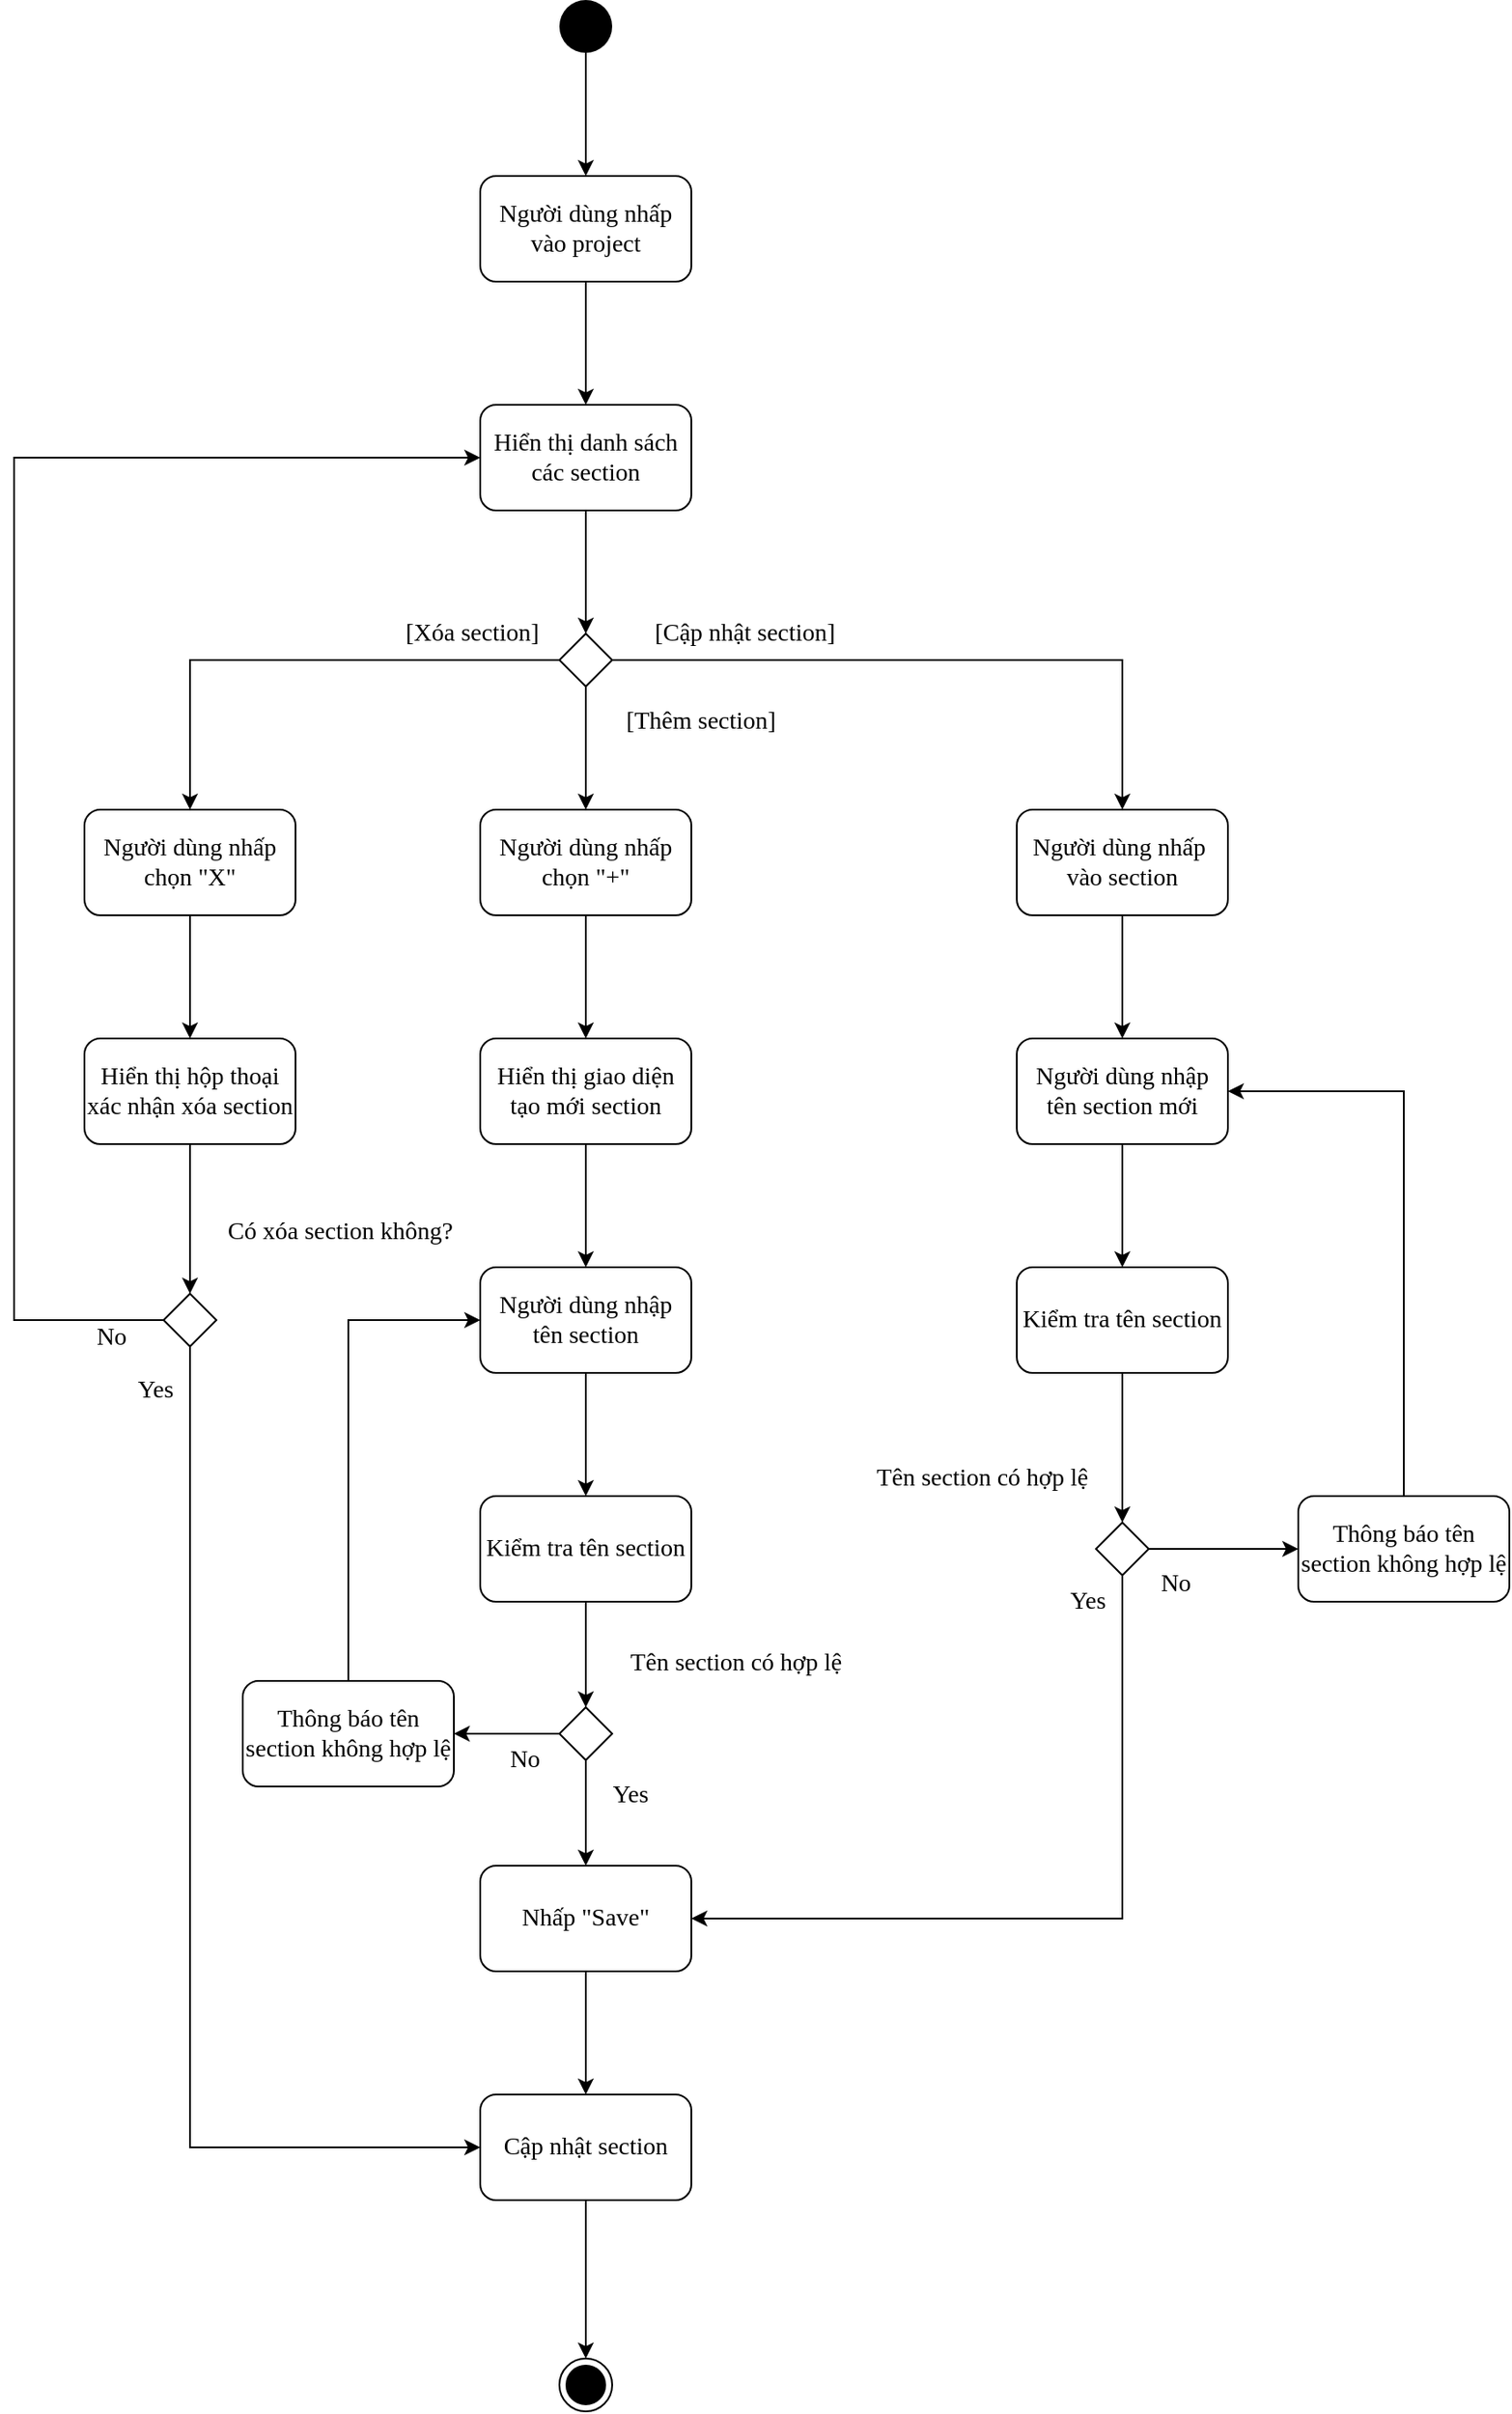 <mxfile version="13.10.0" type="device"><diagram id="bC5VxVnvg5EXG_3CaaLl" name="Page-1"><mxGraphModel dx="970" dy="505" grid="1" gridSize="10" guides="1" tooltips="1" connect="1" arrows="1" fold="1" page="1" pageScale="1" pageWidth="850" pageHeight="1100" math="0" shadow="0"><root><mxCell id="0"/><mxCell id="1" parent="0"/><mxCell id="Myn8w6S_J1inEGxxIqFr-1" style="edgeStyle=orthogonalEdgeStyle;rounded=0;orthogonalLoop=1;jettySize=auto;html=1;fontFamily=Verdana;fontSize=14;" parent="1" source="Myn8w6S_J1inEGxxIqFr-2" target="Myn8w6S_J1inEGxxIqFr-4" edge="1"><mxGeometry relative="1" as="geometry"/></mxCell><mxCell id="Myn8w6S_J1inEGxxIqFr-2" value="" style="ellipse;fillColor=#000000;strokeColor=none;fontFamily=Verdana;fontSize=14;" parent="1" vertex="1"><mxGeometry x="410" y="10" width="30" height="30" as="geometry"/></mxCell><mxCell id="Myn8w6S_J1inEGxxIqFr-3" style="edgeStyle=orthogonalEdgeStyle;rounded=0;orthogonalLoop=1;jettySize=auto;html=1;entryX=0.5;entryY=0;entryDx=0;entryDy=0;fontFamily=Verdana;fontSize=14;" parent="1" source="Myn8w6S_J1inEGxxIqFr-4" target="Myn8w6S_J1inEGxxIqFr-6" edge="1"><mxGeometry relative="1" as="geometry"/></mxCell><mxCell id="Myn8w6S_J1inEGxxIqFr-4" value="Người dùng nhấp vào project" style="rounded=1;whiteSpace=wrap;html=1;fontFamily=Verdana;fontSize=14;" parent="1" vertex="1"><mxGeometry x="365" y="110" width="120" height="60" as="geometry"/></mxCell><mxCell id="Myn8w6S_J1inEGxxIqFr-5" style="edgeStyle=orthogonalEdgeStyle;rounded=0;orthogonalLoop=1;jettySize=auto;html=1;entryX=0.5;entryY=0;entryDx=0;entryDy=0;fontFamily=Verdana;fontSize=14;" parent="1" source="Myn8w6S_J1inEGxxIqFr-6" target="Myn8w6S_J1inEGxxIqFr-10" edge="1"><mxGeometry relative="1" as="geometry"/></mxCell><mxCell id="Myn8w6S_J1inEGxxIqFr-6" value="Hiển thị danh sách các section" style="rounded=1;whiteSpace=wrap;html=1;fontFamily=Verdana;fontSize=14;" parent="1" vertex="1"><mxGeometry x="365" y="240" width="120" height="60" as="geometry"/></mxCell><mxCell id="Myn8w6S_J1inEGxxIqFr-7" style="edgeStyle=orthogonalEdgeStyle;rounded=0;orthogonalLoop=1;jettySize=auto;html=1;entryX=0.5;entryY=0;entryDx=0;entryDy=0;fontFamily=Verdana;fontSize=14;" parent="1" source="Myn8w6S_J1inEGxxIqFr-10" target="Myn8w6S_J1inEGxxIqFr-12" edge="1"><mxGeometry relative="1" as="geometry"/></mxCell><mxCell id="Myn8w6S_J1inEGxxIqFr-8" style="edgeStyle=orthogonalEdgeStyle;rounded=0;orthogonalLoop=1;jettySize=auto;html=1;fontFamily=Verdana;fontSize=14;" parent="1" source="Myn8w6S_J1inEGxxIqFr-10" target="Myn8w6S_J1inEGxxIqFr-34" edge="1"><mxGeometry relative="1" as="geometry"/></mxCell><mxCell id="Myn8w6S_J1inEGxxIqFr-9" style="edgeStyle=orthogonalEdgeStyle;rounded=0;orthogonalLoop=1;jettySize=auto;html=1;entryX=0.5;entryY=0;entryDx=0;entryDy=0;fontFamily=Verdana;fontSize=14;" parent="1" source="Myn8w6S_J1inEGxxIqFr-10" target="Myn8w6S_J1inEGxxIqFr-45" edge="1"><mxGeometry relative="1" as="geometry"/></mxCell><mxCell id="Myn8w6S_J1inEGxxIqFr-10" value="" style="rhombus;whiteSpace=wrap;html=1;fontFamily=Verdana;fontSize=14;" parent="1" vertex="1"><mxGeometry x="410" y="370" width="30" height="30" as="geometry"/></mxCell><mxCell id="Myn8w6S_J1inEGxxIqFr-11" style="edgeStyle=orthogonalEdgeStyle;rounded=0;orthogonalLoop=1;jettySize=auto;html=1;fontFamily=Verdana;fontSize=14;" parent="1" source="Myn8w6S_J1inEGxxIqFr-12" target="Myn8w6S_J1inEGxxIqFr-15" edge="1"><mxGeometry relative="1" as="geometry"/></mxCell><mxCell id="Myn8w6S_J1inEGxxIqFr-12" value="Người dùng nhấp chọn &quot;+&quot;" style="rounded=1;whiteSpace=wrap;html=1;fontFamily=Verdana;fontSize=14;" parent="1" vertex="1"><mxGeometry x="365" y="470" width="120" height="60" as="geometry"/></mxCell><mxCell id="Myn8w6S_J1inEGxxIqFr-13" value="[Thêm section]" style="text;html=1;align=center;verticalAlign=middle;resizable=0;points=[];autosize=1;fontFamily=Verdana;fontSize=14;" parent="1" vertex="1"><mxGeometry x="430" y="410" width="120" height="20" as="geometry"/></mxCell><mxCell id="Myn8w6S_J1inEGxxIqFr-14" style="edgeStyle=orthogonalEdgeStyle;rounded=0;orthogonalLoop=1;jettySize=auto;html=1;fontFamily=Verdana;fontSize=14;" parent="1" source="Myn8w6S_J1inEGxxIqFr-15" target="Myn8w6S_J1inEGxxIqFr-17" edge="1"><mxGeometry relative="1" as="geometry"/></mxCell><mxCell id="Myn8w6S_J1inEGxxIqFr-15" value="Hiển thị giao diện tạo mới section" style="rounded=1;whiteSpace=wrap;html=1;fontFamily=Verdana;fontSize=14;" parent="1" vertex="1"><mxGeometry x="365" y="600" width="120" height="60" as="geometry"/></mxCell><mxCell id="Myn8w6S_J1inEGxxIqFr-16" style="edgeStyle=orthogonalEdgeStyle;rounded=0;orthogonalLoop=1;jettySize=auto;html=1;entryX=0.5;entryY=0;entryDx=0;entryDy=0;fontFamily=Verdana;fontSize=14;" parent="1" source="Myn8w6S_J1inEGxxIqFr-17" target="Myn8w6S_J1inEGxxIqFr-19" edge="1"><mxGeometry relative="1" as="geometry"/></mxCell><mxCell id="Myn8w6S_J1inEGxxIqFr-17" value="Người dùng nhập tên section" style="rounded=1;whiteSpace=wrap;html=1;fontFamily=Verdana;fontSize=14;" parent="1" vertex="1"><mxGeometry x="365" y="730" width="120" height="60" as="geometry"/></mxCell><mxCell id="Myn8w6S_J1inEGxxIqFr-18" style="edgeStyle=orthogonalEdgeStyle;rounded=0;orthogonalLoop=1;jettySize=auto;html=1;entryX=0.5;entryY=0;entryDx=0;entryDy=0;fontFamily=Verdana;fontSize=14;" parent="1" source="Myn8w6S_J1inEGxxIqFr-19" target="Myn8w6S_J1inEGxxIqFr-22" edge="1"><mxGeometry relative="1" as="geometry"/></mxCell><mxCell id="Myn8w6S_J1inEGxxIqFr-19" value="Kiểm tra tên section" style="rounded=1;whiteSpace=wrap;html=1;fontFamily=Verdana;fontSize=14;" parent="1" vertex="1"><mxGeometry x="365" y="860" width="120" height="60" as="geometry"/></mxCell><mxCell id="Myn8w6S_J1inEGxxIqFr-20" style="edgeStyle=orthogonalEdgeStyle;rounded=0;orthogonalLoop=1;jettySize=auto;html=1;entryX=1;entryY=0.5;entryDx=0;entryDy=0;fontFamily=Verdana;fontSize=14;" parent="1" source="Myn8w6S_J1inEGxxIqFr-22" target="Myn8w6S_J1inEGxxIqFr-25" edge="1"><mxGeometry relative="1" as="geometry"/></mxCell><mxCell id="Myn8w6S_J1inEGxxIqFr-21" style="edgeStyle=orthogonalEdgeStyle;rounded=0;orthogonalLoop=1;jettySize=auto;html=1;entryX=0.5;entryY=0;entryDx=0;entryDy=0;fontFamily=Verdana;fontSize=14;" parent="1" source="Myn8w6S_J1inEGxxIqFr-22" target="Myn8w6S_J1inEGxxIqFr-28" edge="1"><mxGeometry relative="1" as="geometry"/></mxCell><mxCell id="Myn8w6S_J1inEGxxIqFr-22" value="" style="rhombus;whiteSpace=wrap;html=1;fontFamily=Verdana;fontSize=14;" parent="1" vertex="1"><mxGeometry x="410" y="980" width="30" height="30" as="geometry"/></mxCell><mxCell id="Myn8w6S_J1inEGxxIqFr-23" value="Tên section có hợp lệ" style="text;html=1;align=center;verticalAlign=middle;resizable=0;points=[];autosize=1;fontFamily=Verdana;fontSize=14;" parent="1" vertex="1"><mxGeometry x="430" y="945" width="160" height="20" as="geometry"/></mxCell><mxCell id="Myn8w6S_J1inEGxxIqFr-24" style="edgeStyle=orthogonalEdgeStyle;rounded=0;orthogonalLoop=1;jettySize=auto;html=1;entryX=0;entryY=0.5;entryDx=0;entryDy=0;fontFamily=Verdana;fontSize=14;" parent="1" source="Myn8w6S_J1inEGxxIqFr-25" target="Myn8w6S_J1inEGxxIqFr-17" edge="1"><mxGeometry relative="1" as="geometry"><Array as="points"><mxPoint x="290" y="760"/></Array></mxGeometry></mxCell><mxCell id="Myn8w6S_J1inEGxxIqFr-25" value="Thông báo tên section không hợp lệ" style="rounded=1;whiteSpace=wrap;html=1;fontFamily=Verdana;fontSize=14;" parent="1" vertex="1"><mxGeometry x="230" y="965" width="120" height="60" as="geometry"/></mxCell><mxCell id="Myn8w6S_J1inEGxxIqFr-26" value="No" style="text;html=1;align=center;verticalAlign=middle;resizable=0;points=[];autosize=1;fontFamily=Verdana;fontSize=14;" parent="1" vertex="1"><mxGeometry x="375" y="1000" width="30" height="20" as="geometry"/></mxCell><mxCell id="Myn8w6S_J1inEGxxIqFr-27" style="edgeStyle=orthogonalEdgeStyle;rounded=0;orthogonalLoop=1;jettySize=auto;html=1;fontFamily=Verdana;fontSize=14;" parent="1" source="Myn8w6S_J1inEGxxIqFr-28" target="Myn8w6S_J1inEGxxIqFr-31" edge="1"><mxGeometry relative="1" as="geometry"/></mxCell><mxCell id="Myn8w6S_J1inEGxxIqFr-28" value="Nhấp &quot;Save&quot;" style="rounded=1;whiteSpace=wrap;html=1;fontFamily=Verdana;fontSize=14;" parent="1" vertex="1"><mxGeometry x="365" y="1070" width="120" height="60" as="geometry"/></mxCell><mxCell id="Myn8w6S_J1inEGxxIqFr-29" value="Yes" style="text;html=1;align=center;verticalAlign=middle;resizable=0;points=[];autosize=1;fontFamily=Verdana;fontSize=14;" parent="1" vertex="1"><mxGeometry x="430" y="1020" width="40" height="20" as="geometry"/></mxCell><mxCell id="Myn8w6S_J1inEGxxIqFr-30" style="edgeStyle=orthogonalEdgeStyle;rounded=0;orthogonalLoop=1;jettySize=auto;html=1;fontFamily=Verdana;fontSize=14;" parent="1" source="Myn8w6S_J1inEGxxIqFr-31" target="Myn8w6S_J1inEGxxIqFr-32" edge="1"><mxGeometry relative="1" as="geometry"/></mxCell><mxCell id="Myn8w6S_J1inEGxxIqFr-31" value="Cập nhật section" style="rounded=1;whiteSpace=wrap;html=1;fontFamily=Verdana;fontSize=14;" parent="1" vertex="1"><mxGeometry x="365" y="1200" width="120" height="60" as="geometry"/></mxCell><mxCell id="Myn8w6S_J1inEGxxIqFr-32" value="" style="ellipse;html=1;shape=endState;fillColor=#000000;strokeColor=#000000;fontFamily=Verdana;fontSize=14;" parent="1" vertex="1"><mxGeometry x="410" y="1350" width="30" height="30" as="geometry"/></mxCell><mxCell id="Myn8w6S_J1inEGxxIqFr-33" style="edgeStyle=orthogonalEdgeStyle;rounded=0;orthogonalLoop=1;jettySize=auto;html=1;fontFamily=Verdana;fontSize=14;" parent="1" source="Myn8w6S_J1inEGxxIqFr-34" target="Myn8w6S_J1inEGxxIqFr-36" edge="1"><mxGeometry relative="1" as="geometry"/></mxCell><mxCell id="Myn8w6S_J1inEGxxIqFr-34" value="Người dùng nhấp chọn &quot;X&quot;" style="rounded=1;whiteSpace=wrap;html=1;fontFamily=Verdana;fontSize=14;" parent="1" vertex="1"><mxGeometry x="140" y="470" width="120" height="60" as="geometry"/></mxCell><mxCell id="Myn8w6S_J1inEGxxIqFr-35" style="edgeStyle=orthogonalEdgeStyle;rounded=0;orthogonalLoop=1;jettySize=auto;html=1;entryX=0.5;entryY=0;entryDx=0;entryDy=0;fontFamily=Verdana;fontSize=14;" parent="1" source="Myn8w6S_J1inEGxxIqFr-36" target="Myn8w6S_J1inEGxxIqFr-39" edge="1"><mxGeometry relative="1" as="geometry"/></mxCell><mxCell id="Myn8w6S_J1inEGxxIqFr-36" value="Hiển thị hộp thoại xác nhận xóa section" style="rounded=1;whiteSpace=wrap;html=1;fontFamily=Verdana;fontSize=14;" parent="1" vertex="1"><mxGeometry x="140" y="600" width="120" height="60" as="geometry"/></mxCell><mxCell id="Myn8w6S_J1inEGxxIqFr-37" style="edgeStyle=orthogonalEdgeStyle;rounded=0;orthogonalLoop=1;jettySize=auto;html=1;entryX=0;entryY=0.5;entryDx=0;entryDy=0;fontFamily=Verdana;fontSize=14;" parent="1" source="Myn8w6S_J1inEGxxIqFr-39" target="Myn8w6S_J1inEGxxIqFr-6" edge="1"><mxGeometry relative="1" as="geometry"><Array as="points"><mxPoint x="100" y="760"/><mxPoint x="100" y="270"/></Array></mxGeometry></mxCell><mxCell id="Myn8w6S_J1inEGxxIqFr-38" style="edgeStyle=orthogonalEdgeStyle;rounded=0;orthogonalLoop=1;jettySize=auto;html=1;entryX=0;entryY=0.5;entryDx=0;entryDy=0;fontFamily=Verdana;fontSize=14;" parent="1" source="Myn8w6S_J1inEGxxIqFr-39" target="Myn8w6S_J1inEGxxIqFr-31" edge="1"><mxGeometry relative="1" as="geometry"><Array as="points"><mxPoint x="200" y="1230"/></Array></mxGeometry></mxCell><mxCell id="Myn8w6S_J1inEGxxIqFr-39" value="" style="rhombus;whiteSpace=wrap;html=1;fontFamily=Verdana;fontSize=14;" parent="1" vertex="1"><mxGeometry x="185" y="745" width="30" height="30" as="geometry"/></mxCell><mxCell id="Myn8w6S_J1inEGxxIqFr-40" value="Có xóa section không?" style="text;html=1;align=center;verticalAlign=middle;resizable=0;points=[];autosize=1;fontFamily=Verdana;fontSize=14;" parent="1" vertex="1"><mxGeometry x="200" y="700" width="170" height="20" as="geometry"/></mxCell><mxCell id="Myn8w6S_J1inEGxxIqFr-41" value="No" style="text;html=1;align=center;verticalAlign=middle;resizable=0;points=[];autosize=1;fontFamily=Verdana;fontSize=14;" parent="1" vertex="1"><mxGeometry x="140" y="760" width="30" height="20" as="geometry"/></mxCell><mxCell id="Myn8w6S_J1inEGxxIqFr-42" value="Yes" style="text;html=1;align=center;verticalAlign=middle;resizable=0;points=[];autosize=1;fontFamily=Verdana;fontSize=14;" parent="1" vertex="1"><mxGeometry x="160" y="790" width="40" height="20" as="geometry"/></mxCell><mxCell id="Myn8w6S_J1inEGxxIqFr-43" value="[Xóa section]" style="text;html=1;align=center;verticalAlign=middle;resizable=0;points=[];autosize=1;fontFamily=Verdana;fontSize=14;" parent="1" vertex="1"><mxGeometry x="305" y="360" width="110" height="20" as="geometry"/></mxCell><mxCell id="Myn8w6S_J1inEGxxIqFr-65" style="edgeStyle=orthogonalEdgeStyle;rounded=0;orthogonalLoop=1;jettySize=auto;html=1;fontFamily=Verdana;fontSize=14;" parent="1" source="Myn8w6S_J1inEGxxIqFr-45" target="Myn8w6S_J1inEGxxIqFr-54" edge="1"><mxGeometry relative="1" as="geometry"/></mxCell><mxCell id="Myn8w6S_J1inEGxxIqFr-45" value="Người dùng nhấp&amp;nbsp; vào section" style="rounded=1;whiteSpace=wrap;html=1;fontFamily=Verdana;fontSize=14;" parent="1" vertex="1"><mxGeometry x="670" y="470" width="120" height="60" as="geometry"/></mxCell><mxCell id="Myn8w6S_J1inEGxxIqFr-46" value="[Cập nhật section]" style="text;html=1;align=center;verticalAlign=middle;resizable=0;points=[];autosize=1;fontFamily=Verdana;fontSize=14;" parent="1" vertex="1"><mxGeometry x="440" y="360" width="150" height="20" as="geometry"/></mxCell><mxCell id="Myn8w6S_J1inEGxxIqFr-53" style="edgeStyle=orthogonalEdgeStyle;rounded=0;orthogonalLoop=1;jettySize=auto;html=1;fontFamily=Verdana;fontSize=14;" parent="1" source="Myn8w6S_J1inEGxxIqFr-54" target="Myn8w6S_J1inEGxxIqFr-62" edge="1"><mxGeometry relative="1" as="geometry"/></mxCell><mxCell id="Myn8w6S_J1inEGxxIqFr-54" value="Người dùng nhập tên section mới" style="rounded=1;whiteSpace=wrap;html=1;fontFamily=Verdana;fontSize=14;" parent="1" vertex="1"><mxGeometry x="670" y="600" width="120" height="60" as="geometry"/></mxCell><mxCell id="Myn8w6S_J1inEGxxIqFr-55" style="edgeStyle=orthogonalEdgeStyle;rounded=0;orthogonalLoop=1;jettySize=auto;html=1;entryX=0;entryY=0.5;entryDx=0;entryDy=0;fontFamily=Verdana;fontSize=14;" parent="1" source="Myn8w6S_J1inEGxxIqFr-57" target="Myn8w6S_J1inEGxxIqFr-60" edge="1"><mxGeometry relative="1" as="geometry"/></mxCell><mxCell id="Myn8w6S_J1inEGxxIqFr-56" style="edgeStyle=orthogonalEdgeStyle;rounded=0;orthogonalLoop=1;jettySize=auto;html=1;entryX=1;entryY=0.5;entryDx=0;entryDy=0;fontFamily=Verdana;fontSize=14;" parent="1" source="Myn8w6S_J1inEGxxIqFr-57" target="Myn8w6S_J1inEGxxIqFr-28" edge="1"><mxGeometry relative="1" as="geometry"><Array as="points"><mxPoint x="730" y="1100"/></Array></mxGeometry></mxCell><mxCell id="Myn8w6S_J1inEGxxIqFr-57" value="" style="rhombus;whiteSpace=wrap;html=1;fontFamily=Verdana;fontSize=14;" parent="1" vertex="1"><mxGeometry x="715" y="875" width="30" height="30" as="geometry"/></mxCell><mxCell id="Myn8w6S_J1inEGxxIqFr-58" value="Tên section có hợp lệ" style="text;html=1;align=center;verticalAlign=middle;resizable=0;points=[];autosize=1;fontFamily=Verdana;fontSize=14;" parent="1" vertex="1"><mxGeometry x="570" y="840" width="160" height="20" as="geometry"/></mxCell><mxCell id="Myn8w6S_J1inEGxxIqFr-66" style="edgeStyle=orthogonalEdgeStyle;rounded=0;orthogonalLoop=1;jettySize=auto;html=1;entryX=1;entryY=0.5;entryDx=0;entryDy=0;fontFamily=Verdana;fontSize=14;" parent="1" source="Myn8w6S_J1inEGxxIqFr-60" target="Myn8w6S_J1inEGxxIqFr-54" edge="1"><mxGeometry relative="1" as="geometry"><Array as="points"><mxPoint x="890" y="630"/></Array></mxGeometry></mxCell><mxCell id="Myn8w6S_J1inEGxxIqFr-60" value="Thông báo tên section không hợp lệ" style="rounded=1;whiteSpace=wrap;html=1;fontFamily=Verdana;fontSize=14;" parent="1" vertex="1"><mxGeometry x="830" y="860" width="120" height="60" as="geometry"/></mxCell><mxCell id="Myn8w6S_J1inEGxxIqFr-61" style="edgeStyle=orthogonalEdgeStyle;rounded=0;orthogonalLoop=1;jettySize=auto;html=1;entryX=0.5;entryY=0;entryDx=0;entryDy=0;fontFamily=Verdana;fontSize=14;" parent="1" source="Myn8w6S_J1inEGxxIqFr-62" target="Myn8w6S_J1inEGxxIqFr-57" edge="1"><mxGeometry relative="1" as="geometry"/></mxCell><mxCell id="Myn8w6S_J1inEGxxIqFr-62" value="Kiểm tra tên section" style="rounded=1;whiteSpace=wrap;html=1;fontFamily=Verdana;fontSize=14;" parent="1" vertex="1"><mxGeometry x="670" y="730" width="120" height="60" as="geometry"/></mxCell><mxCell id="Myn8w6S_J1inEGxxIqFr-63" value="No" style="text;html=1;align=center;verticalAlign=middle;resizable=0;points=[];autosize=1;fontFamily=Verdana;fontSize=14;" parent="1" vertex="1"><mxGeometry x="745" y="900" width="30" height="20" as="geometry"/></mxCell><mxCell id="Myn8w6S_J1inEGxxIqFr-64" value="Yes" style="text;html=1;align=center;verticalAlign=middle;resizable=0;points=[];autosize=1;fontFamily=Verdana;fontSize=14;" parent="1" vertex="1"><mxGeometry x="690" y="910" width="40" height="20" as="geometry"/></mxCell></root></mxGraphModel></diagram></mxfile>